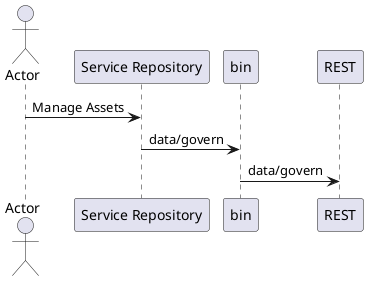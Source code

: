 @startuml

actor "Actor" as actor




actor -> "Service Repository": Manage Assets
"Service Repository" -> bin: data/govern
bin -> REST: data/govern


@enduml
